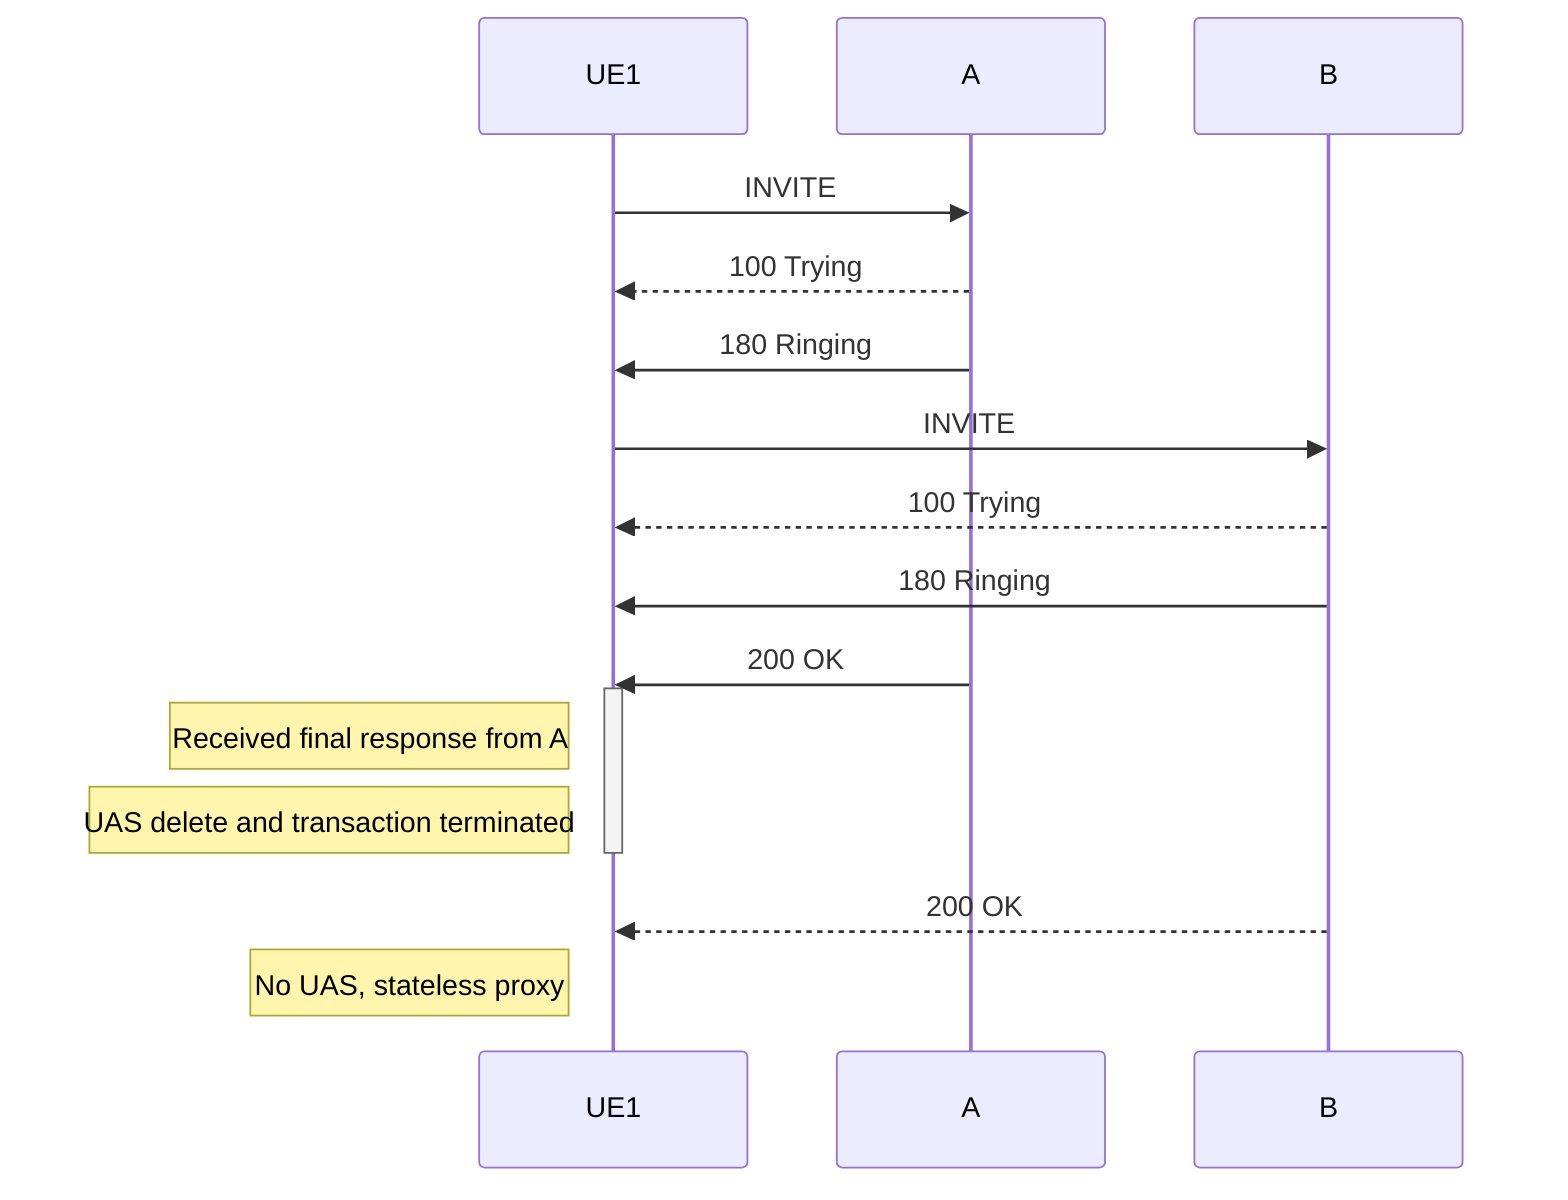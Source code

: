 %% Sequence diagram code
sequenceDiagram
    UE1 ->> A: INVITE
    A -->> UE1: 100 Trying
    A ->> UE1: 180 Ringing
    UE1 ->> B: INVITE
    B -->> UE1: 100 Trying
    B ->> UE1: 180 Ringing
    A ->> UE1: 200 OK
    activate UE1
    Note left of UE1: Received final response from A
    Note left of UE1: UAS delete and transaction terminated
    deactivate UE1
    B -->> UE1: 200 OK
    activate UE1
    Note left of UE1: No UAS, stateless proxy
    activate UE1